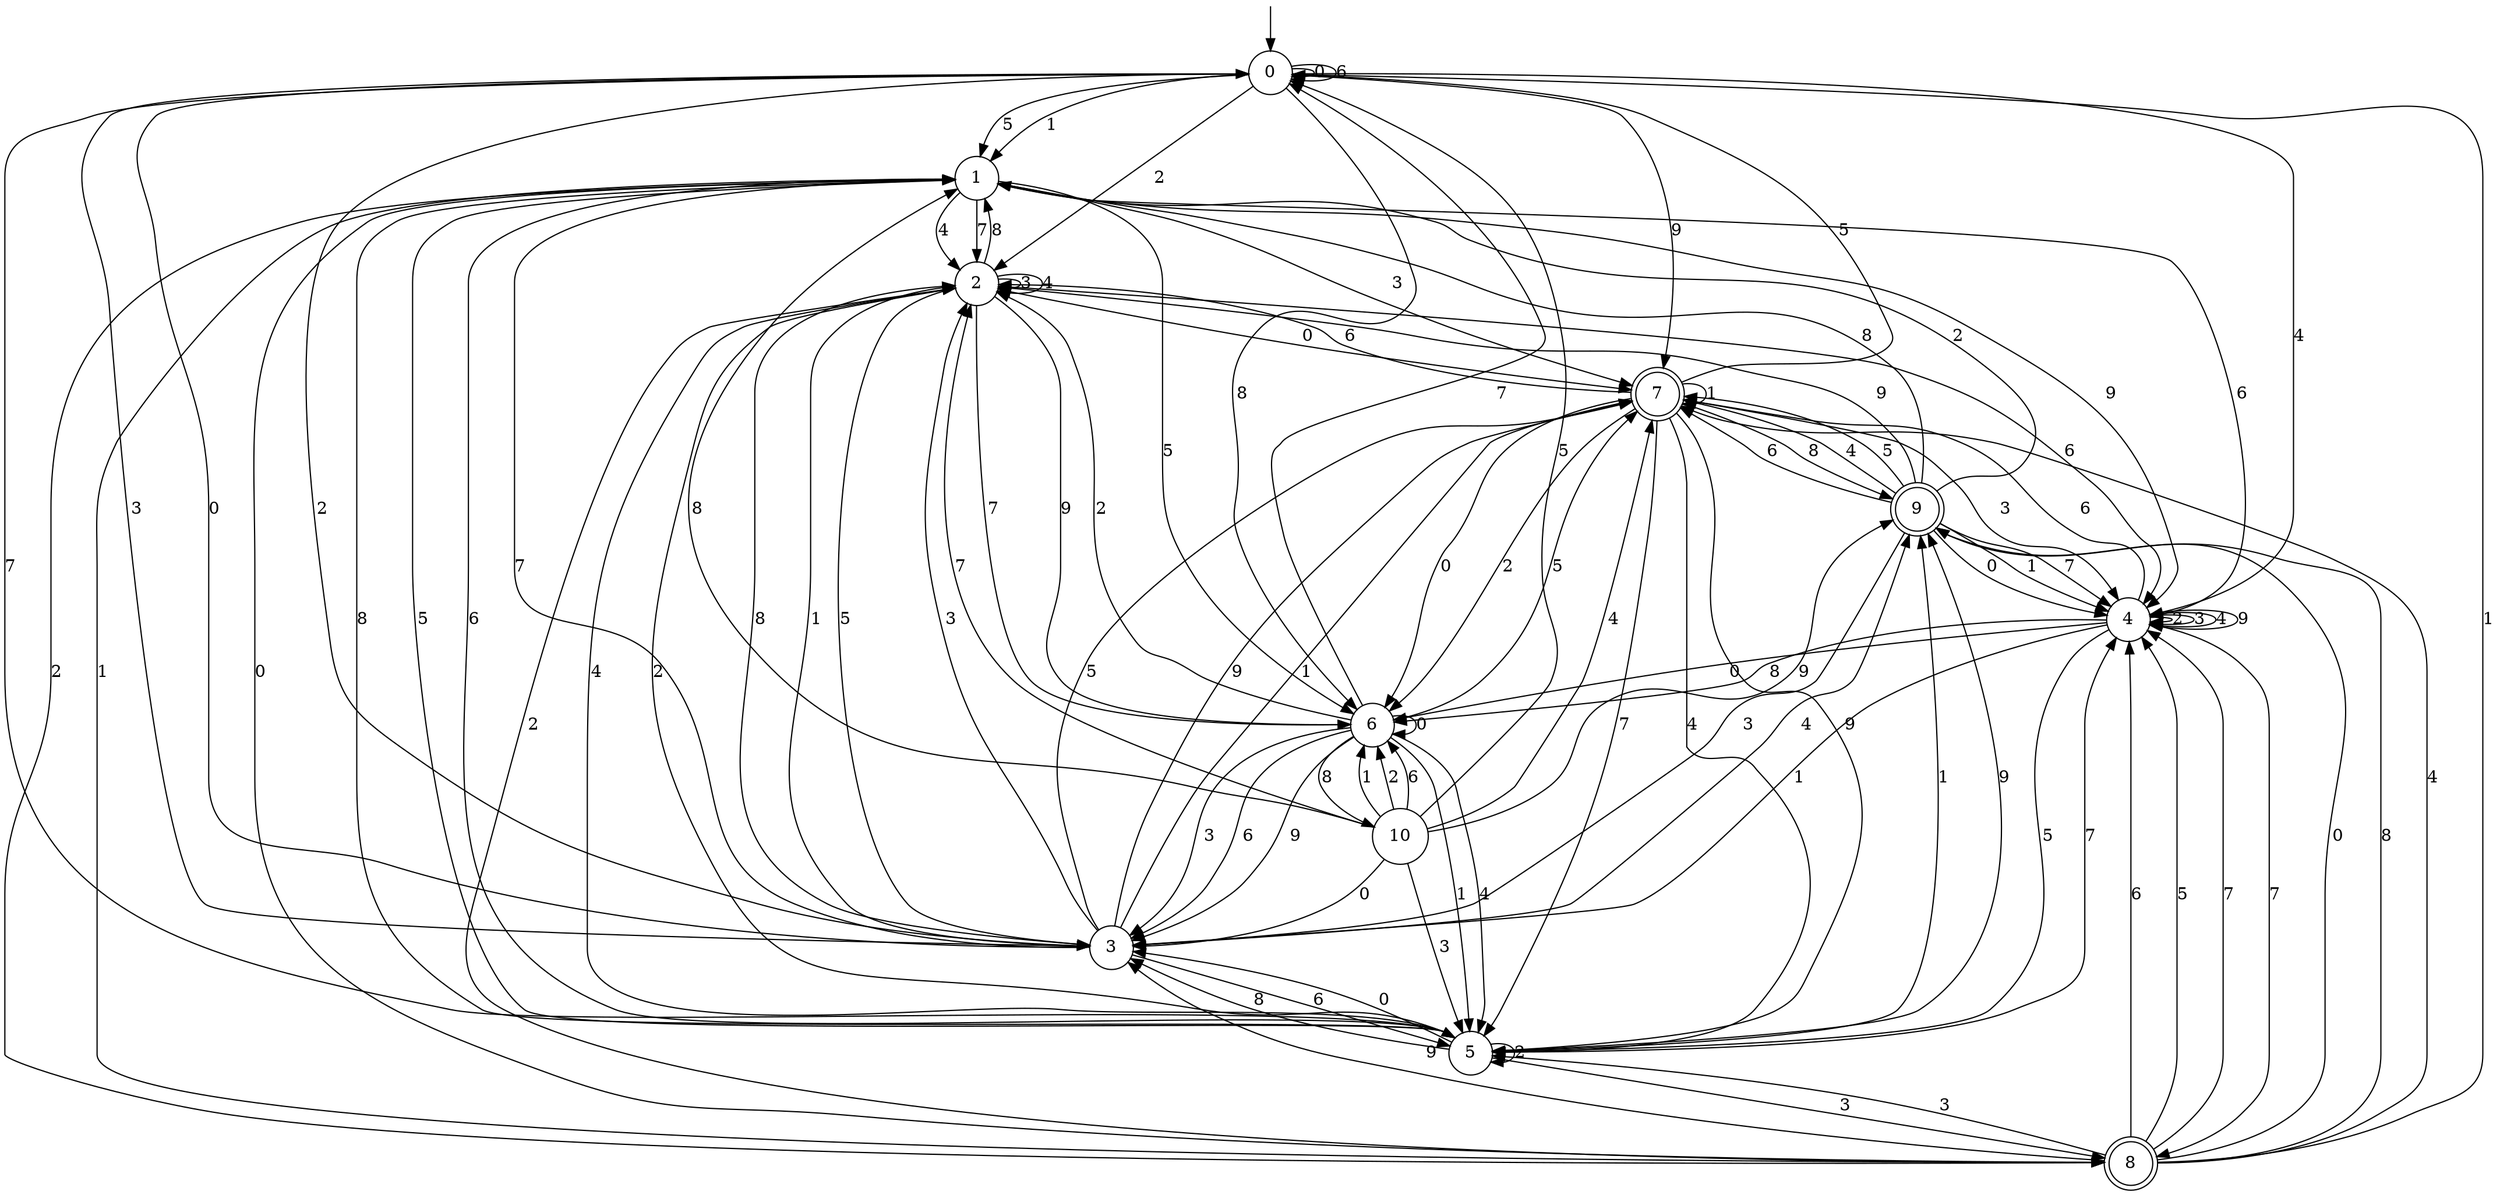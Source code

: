 digraph g {

	s0 [shape="circle" label="0"];
	s1 [shape="circle" label="1"];
	s2 [shape="circle" label="2"];
	s3 [shape="circle" label="3"];
	s4 [shape="circle" label="4"];
	s5 [shape="circle" label="5"];
	s6 [shape="circle" label="6"];
	s7 [shape="doublecircle" label="7"];
	s8 [shape="doublecircle" label="8"];
	s9 [shape="doublecircle" label="9"];
	s10 [shape="circle" label="10"];
	s0 -> s0 [label="0"];
	s0 -> s1 [label="1"];
	s0 -> s2 [label="2"];
	s0 -> s3 [label="3"];
	s0 -> s4 [label="4"];
	s0 -> s1 [label="5"];
	s0 -> s0 [label="6"];
	s0 -> s5 [label="7"];
	s0 -> s6 [label="8"];
	s0 -> s7 [label="9"];
	s1 -> s8 [label="0"];
	s1 -> s8 [label="1"];
	s1 -> s8 [label="2"];
	s1 -> s7 [label="3"];
	s1 -> s2 [label="4"];
	s1 -> s6 [label="5"];
	s1 -> s4 [label="6"];
	s1 -> s2 [label="7"];
	s1 -> s5 [label="8"];
	s1 -> s4 [label="9"];
	s2 -> s7 [label="0"];
	s2 -> s3 [label="1"];
	s2 -> s5 [label="2"];
	s2 -> s2 [label="3"];
	s2 -> s2 [label="4"];
	s2 -> s3 [label="5"];
	s2 -> s4 [label="6"];
	s2 -> s6 [label="7"];
	s2 -> s1 [label="8"];
	s2 -> s6 [label="9"];
	s3 -> s0 [label="0"];
	s3 -> s7 [label="1"];
	s3 -> s0 [label="2"];
	s3 -> s2 [label="3"];
	s3 -> s9 [label="4"];
	s3 -> s7 [label="5"];
	s3 -> s5 [label="6"];
	s3 -> s1 [label="7"];
	s3 -> s2 [label="8"];
	s3 -> s7 [label="9"];
	s4 -> s6 [label="0"];
	s4 -> s3 [label="1"];
	s4 -> s4 [label="2"];
	s4 -> s4 [label="3"];
	s4 -> s4 [label="4"];
	s4 -> s5 [label="5"];
	s4 -> s7 [label="6"];
	s4 -> s8 [label="7"];
	s4 -> s6 [label="8"];
	s4 -> s4 [label="9"];
	s5 -> s3 [label="0"];
	s5 -> s9 [label="1"];
	s5 -> s5 [label="2"];
	s5 -> s8 [label="3"];
	s5 -> s2 [label="4"];
	s5 -> s1 [label="5"];
	s5 -> s1 [label="6"];
	s5 -> s4 [label="7"];
	s5 -> s3 [label="8"];
	s5 -> s9 [label="9"];
	s6 -> s6 [label="0"];
	s6 -> s5 [label="1"];
	s6 -> s2 [label="2"];
	s6 -> s3 [label="3"];
	s6 -> s5 [label="4"];
	s6 -> s7 [label="5"];
	s6 -> s3 [label="6"];
	s6 -> s0 [label="7"];
	s6 -> s10 [label="8"];
	s6 -> s3 [label="9"];
	s7 -> s6 [label="0"];
	s7 -> s7 [label="1"];
	s7 -> s6 [label="2"];
	s7 -> s4 [label="3"];
	s7 -> s5 [label="4"];
	s7 -> s0 [label="5"];
	s7 -> s2 [label="6"];
	s7 -> s5 [label="7"];
	s7 -> s9 [label="8"];
	s7 -> s5 [label="9"];
	s8 -> s9 [label="0"];
	s8 -> s0 [label="1"];
	s8 -> s2 [label="2"];
	s8 -> s5 [label="3"];
	s8 -> s7 [label="4"];
	s8 -> s4 [label="5"];
	s8 -> s4 [label="6"];
	s8 -> s4 [label="7"];
	s8 -> s9 [label="8"];
	s8 -> s3 [label="9"];
	s9 -> s4 [label="0"];
	s9 -> s4 [label="1"];
	s9 -> s1 [label="2"];
	s9 -> s3 [label="3"];
	s9 -> s7 [label="4"];
	s9 -> s7 [label="5"];
	s9 -> s7 [label="6"];
	s9 -> s4 [label="7"];
	s9 -> s1 [label="8"];
	s9 -> s2 [label="9"];
	s10 -> s3 [label="0"];
	s10 -> s6 [label="1"];
	s10 -> s6 [label="2"];
	s10 -> s5 [label="3"];
	s10 -> s7 [label="4"];
	s10 -> s0 [label="5"];
	s10 -> s6 [label="6"];
	s10 -> s2 [label="7"];
	s10 -> s1 [label="8"];
	s10 -> s9 [label="9"];

__start0 [label="" shape="none" width="0" height="0"];
__start0 -> s0;

}
